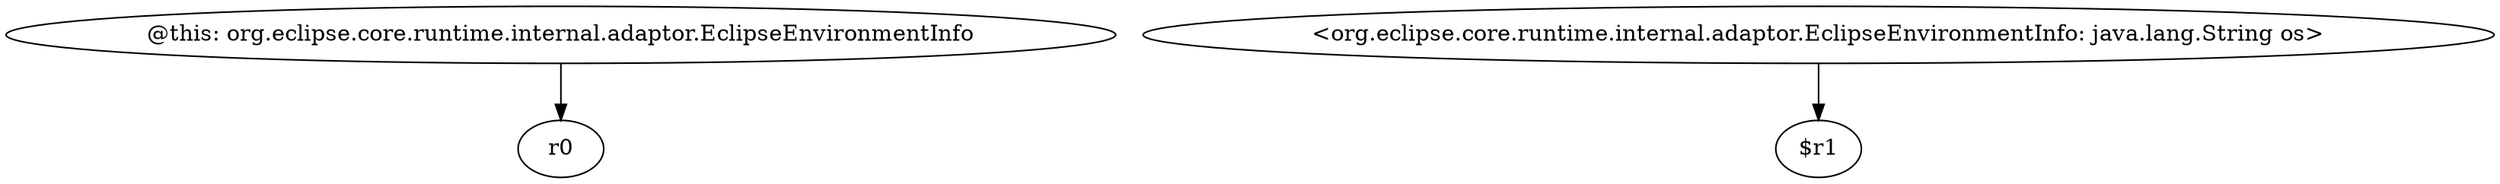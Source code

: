 digraph g {
0[label="@this: org.eclipse.core.runtime.internal.adaptor.EclipseEnvironmentInfo"]
1[label="r0"]
0->1[label=""]
2[label="<org.eclipse.core.runtime.internal.adaptor.EclipseEnvironmentInfo: java.lang.String os>"]
3[label="$r1"]
2->3[label=""]
}